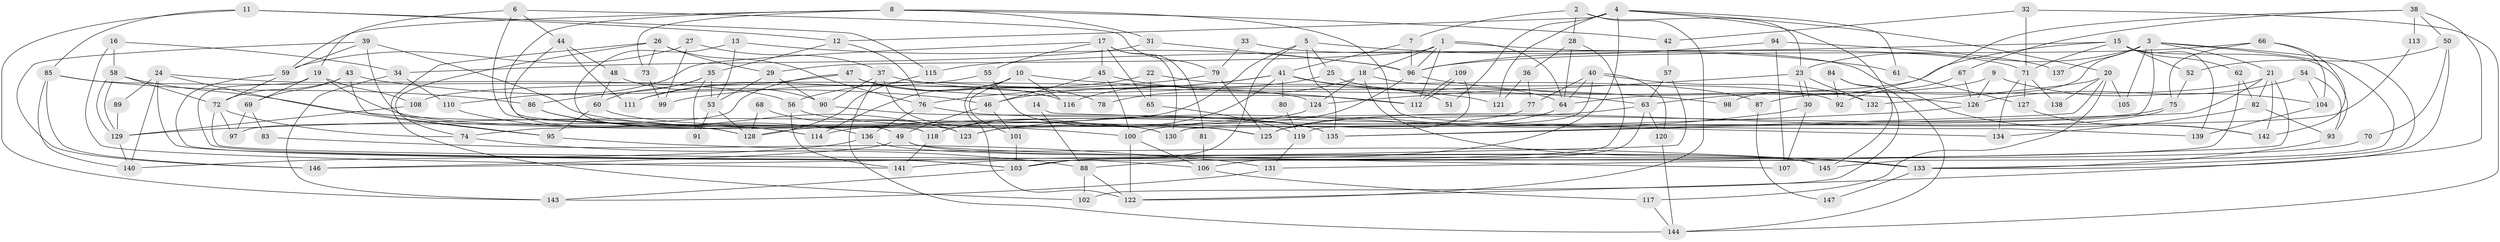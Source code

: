 // coarse degree distribution, {8: 0.02912621359223301, 15: 0.009708737864077669, 5: 0.1553398058252427, 4: 0.1941747572815534, 3: 0.2815533980582524, 9: 0.02912621359223301, 13: 0.009708737864077669, 6: 0.08737864077669903, 14: 0.009708737864077669, 7: 0.05825242718446602, 10: 0.019417475728155338, 2: 0.11650485436893204}
// Generated by graph-tools (version 1.1) at 2025/51/03/04/25 22:51:15]
// undirected, 147 vertices, 294 edges
graph export_dot {
  node [color=gray90,style=filled];
  1;
  2;
  3;
  4;
  5;
  6;
  7;
  8;
  9;
  10;
  11;
  12;
  13;
  14;
  15;
  16;
  17;
  18;
  19;
  20;
  21;
  22;
  23;
  24;
  25;
  26;
  27;
  28;
  29;
  30;
  31;
  32;
  33;
  34;
  35;
  36;
  37;
  38;
  39;
  40;
  41;
  42;
  43;
  44;
  45;
  46;
  47;
  48;
  49;
  50;
  51;
  52;
  53;
  54;
  55;
  56;
  57;
  58;
  59;
  60;
  61;
  62;
  63;
  64;
  65;
  66;
  67;
  68;
  69;
  70;
  71;
  72;
  73;
  74;
  75;
  76;
  77;
  78;
  79;
  80;
  81;
  82;
  83;
  84;
  85;
  86;
  87;
  88;
  89;
  90;
  91;
  92;
  93;
  94;
  95;
  96;
  97;
  98;
  99;
  100;
  101;
  102;
  103;
  104;
  105;
  106;
  107;
  108;
  109;
  110;
  111;
  112;
  113;
  114;
  115;
  116;
  117;
  118;
  119;
  120;
  121;
  122;
  123;
  124;
  125;
  126;
  127;
  128;
  129;
  130;
  131;
  132;
  133;
  134;
  135;
  136;
  137;
  138;
  139;
  140;
  141;
  142;
  143;
  144;
  145;
  146;
  147;
  1 -- 64;
  1 -- 29;
  1 -- 18;
  1 -- 71;
  1 -- 96;
  1 -- 112;
  2 -- 7;
  2 -- 23;
  2 -- 28;
  2 -- 122;
  3 -- 133;
  3 -- 130;
  3 -- 21;
  3 -- 23;
  3 -- 98;
  3 -- 105;
  3 -- 137;
  3 -- 145;
  4 -- 103;
  4 -- 145;
  4 -- 12;
  4 -- 20;
  4 -- 51;
  4 -- 61;
  4 -- 121;
  5 -- 74;
  5 -- 103;
  5 -- 25;
  5 -- 61;
  5 -- 135;
  6 -- 19;
  6 -- 118;
  6 -- 44;
  6 -- 79;
  7 -- 96;
  7 -- 41;
  8 -- 59;
  8 -- 139;
  8 -- 31;
  8 -- 42;
  8 -- 73;
  8 -- 118;
  9 -- 64;
  9 -- 126;
  9 -- 104;
  10 -- 122;
  10 -- 116;
  10 -- 98;
  10 -- 101;
  10 -- 114;
  11 -- 85;
  11 -- 12;
  11 -- 115;
  11 -- 143;
  12 -- 35;
  12 -- 76;
  13 -- 53;
  13 -- 96;
  13 -- 123;
  14 -- 88;
  14 -- 134;
  15 -- 115;
  15 -- 93;
  15 -- 52;
  15 -- 62;
  15 -- 71;
  15 -- 108;
  15 -- 139;
  16 -- 58;
  16 -- 141;
  16 -- 34;
  17 -- 55;
  17 -- 45;
  17 -- 65;
  17 -- 81;
  17 -- 110;
  17 -- 130;
  18 -- 124;
  18 -- 78;
  18 -- 92;
  18 -- 133;
  19 -- 114;
  19 -- 108;
  19 -- 69;
  19 -- 106;
  20 -- 117;
  20 -- 105;
  20 -- 132;
  20 -- 135;
  20 -- 138;
  21 -- 135;
  21 -- 82;
  21 -- 87;
  21 -- 131;
  21 -- 142;
  22 -- 65;
  22 -- 56;
  22 -- 87;
  23 -- 30;
  23 -- 30;
  23 -- 124;
  23 -- 132;
  24 -- 103;
  24 -- 95;
  24 -- 56;
  24 -- 89;
  24 -- 140;
  25 -- 64;
  25 -- 116;
  26 -- 76;
  26 -- 73;
  26 -- 29;
  26 -- 74;
  26 -- 102;
  27 -- 59;
  27 -- 37;
  27 -- 99;
  28 -- 88;
  28 -- 36;
  28 -- 64;
  29 -- 90;
  29 -- 53;
  30 -- 123;
  30 -- 107;
  31 -- 34;
  31 -- 96;
  32 -- 71;
  32 -- 144;
  32 -- 42;
  33 -- 142;
  33 -- 79;
  34 -- 110;
  34 -- 143;
  35 -- 53;
  35 -- 86;
  35 -- 60;
  35 -- 91;
  36 -- 77;
  36 -- 121;
  37 -- 130;
  37 -- 121;
  37 -- 90;
  37 -- 144;
  38 -- 122;
  38 -- 63;
  38 -- 50;
  38 -- 67;
  38 -- 113;
  39 -- 146;
  39 -- 128;
  39 -- 59;
  39 -- 100;
  40 -- 132;
  40 -- 64;
  40 -- 77;
  40 -- 119;
  40 -- 120;
  41 -- 76;
  41 -- 46;
  41 -- 51;
  41 -- 63;
  41 -- 80;
  41 -- 118;
  42 -- 57;
  43 -- 95;
  43 -- 72;
  43 -- 46;
  43 -- 69;
  44 -- 49;
  44 -- 48;
  44 -- 111;
  45 -- 112;
  45 -- 100;
  45 -- 46;
  46 -- 49;
  46 -- 101;
  47 -- 97;
  47 -- 112;
  47 -- 78;
  47 -- 111;
  47 -- 116;
  48 -- 90;
  48 -- 60;
  49 -- 146;
  49 -- 107;
  49 -- 145;
  50 -- 52;
  50 -- 70;
  50 -- 133;
  52 -- 75;
  53 -- 128;
  53 -- 91;
  54 -- 126;
  54 -- 104;
  54 -- 93;
  55 -- 125;
  55 -- 111;
  56 -- 141;
  56 -- 125;
  57 -- 63;
  57 -- 146;
  58 -- 72;
  58 -- 129;
  58 -- 129;
  58 -- 128;
  59 -- 103;
  59 -- 72;
  60 -- 95;
  60 -- 130;
  61 -- 127;
  62 -- 82;
  62 -- 141;
  63 -- 120;
  63 -- 106;
  63 -- 114;
  64 -- 125;
  65 -- 119;
  66 -- 142;
  66 -- 96;
  66 -- 75;
  66 -- 104;
  67 -- 126;
  67 -- 92;
  68 -- 128;
  68 -- 123;
  69 -- 83;
  69 -- 97;
  70 -- 103;
  71 -- 127;
  71 -- 134;
  71 -- 138;
  72 -- 133;
  72 -- 74;
  72 -- 97;
  73 -- 99;
  74 -- 88;
  75 -- 100;
  75 -- 125;
  76 -- 135;
  76 -- 136;
  77 -- 118;
  79 -- 125;
  79 -- 99;
  80 -- 119;
  81 -- 106;
  82 -- 93;
  82 -- 134;
  83 -- 131;
  84 -- 92;
  84 -- 102;
  84 -- 144;
  85 -- 86;
  85 -- 140;
  85 -- 124;
  85 -- 146;
  86 -- 136;
  86 -- 123;
  87 -- 147;
  88 -- 122;
  88 -- 102;
  89 -- 129;
  90 -- 135;
  93 -- 133;
  94 -- 96;
  94 -- 107;
  94 -- 137;
  95 -- 133;
  96 -- 123;
  96 -- 126;
  100 -- 106;
  100 -- 122;
  101 -- 103;
  103 -- 143;
  104 -- 139;
  106 -- 117;
  108 -- 129;
  109 -- 112;
  109 -- 112;
  109 -- 125;
  110 -- 114;
  113 -- 130;
  115 -- 128;
  117 -- 144;
  118 -- 141;
  119 -- 131;
  120 -- 144;
  124 -- 128;
  126 -- 129;
  127 -- 142;
  129 -- 140;
  131 -- 143;
  133 -- 147;
  136 -- 145;
  136 -- 140;
}
